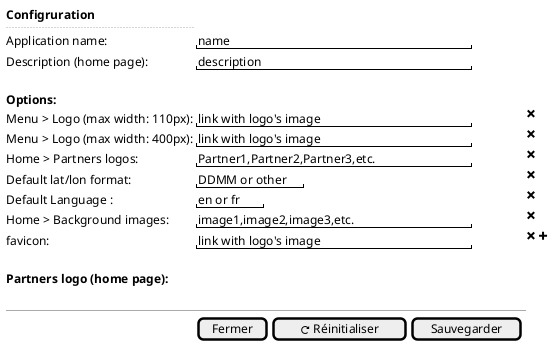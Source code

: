 @startsalt
{
  <b>Configruration
  ..
  Application name: | "name                              "
  Description (home page): | "description                       "
  .
  <b>Options:
  Menu > Logo (max width: 110px):    | "link with logo's image            " | <&x>
  Menu > Logo (max width: 400px):    | "link with logo's image            " | <&x>
  Home > Partners logos:     | "Partner1,Partner2,Partner3,etc.   " | <&x>
  Default lat/lon format:    | "DDMM or other" | <&x>
  Default Language :         | "en or fr" | <&x>
  Home > Background images:  | "image1,image2,image3,etc.         " | <&x>
  favicon:                   | "link with logo's image            " | <&x> | <&plus>
  .
   <b>Partners logo (home page):
  .
  -- | --

  .                          | {[ Fermer ] | [<&reload> Réinitialiser] | [ Sauvegarder ]}
}
@endsalt
